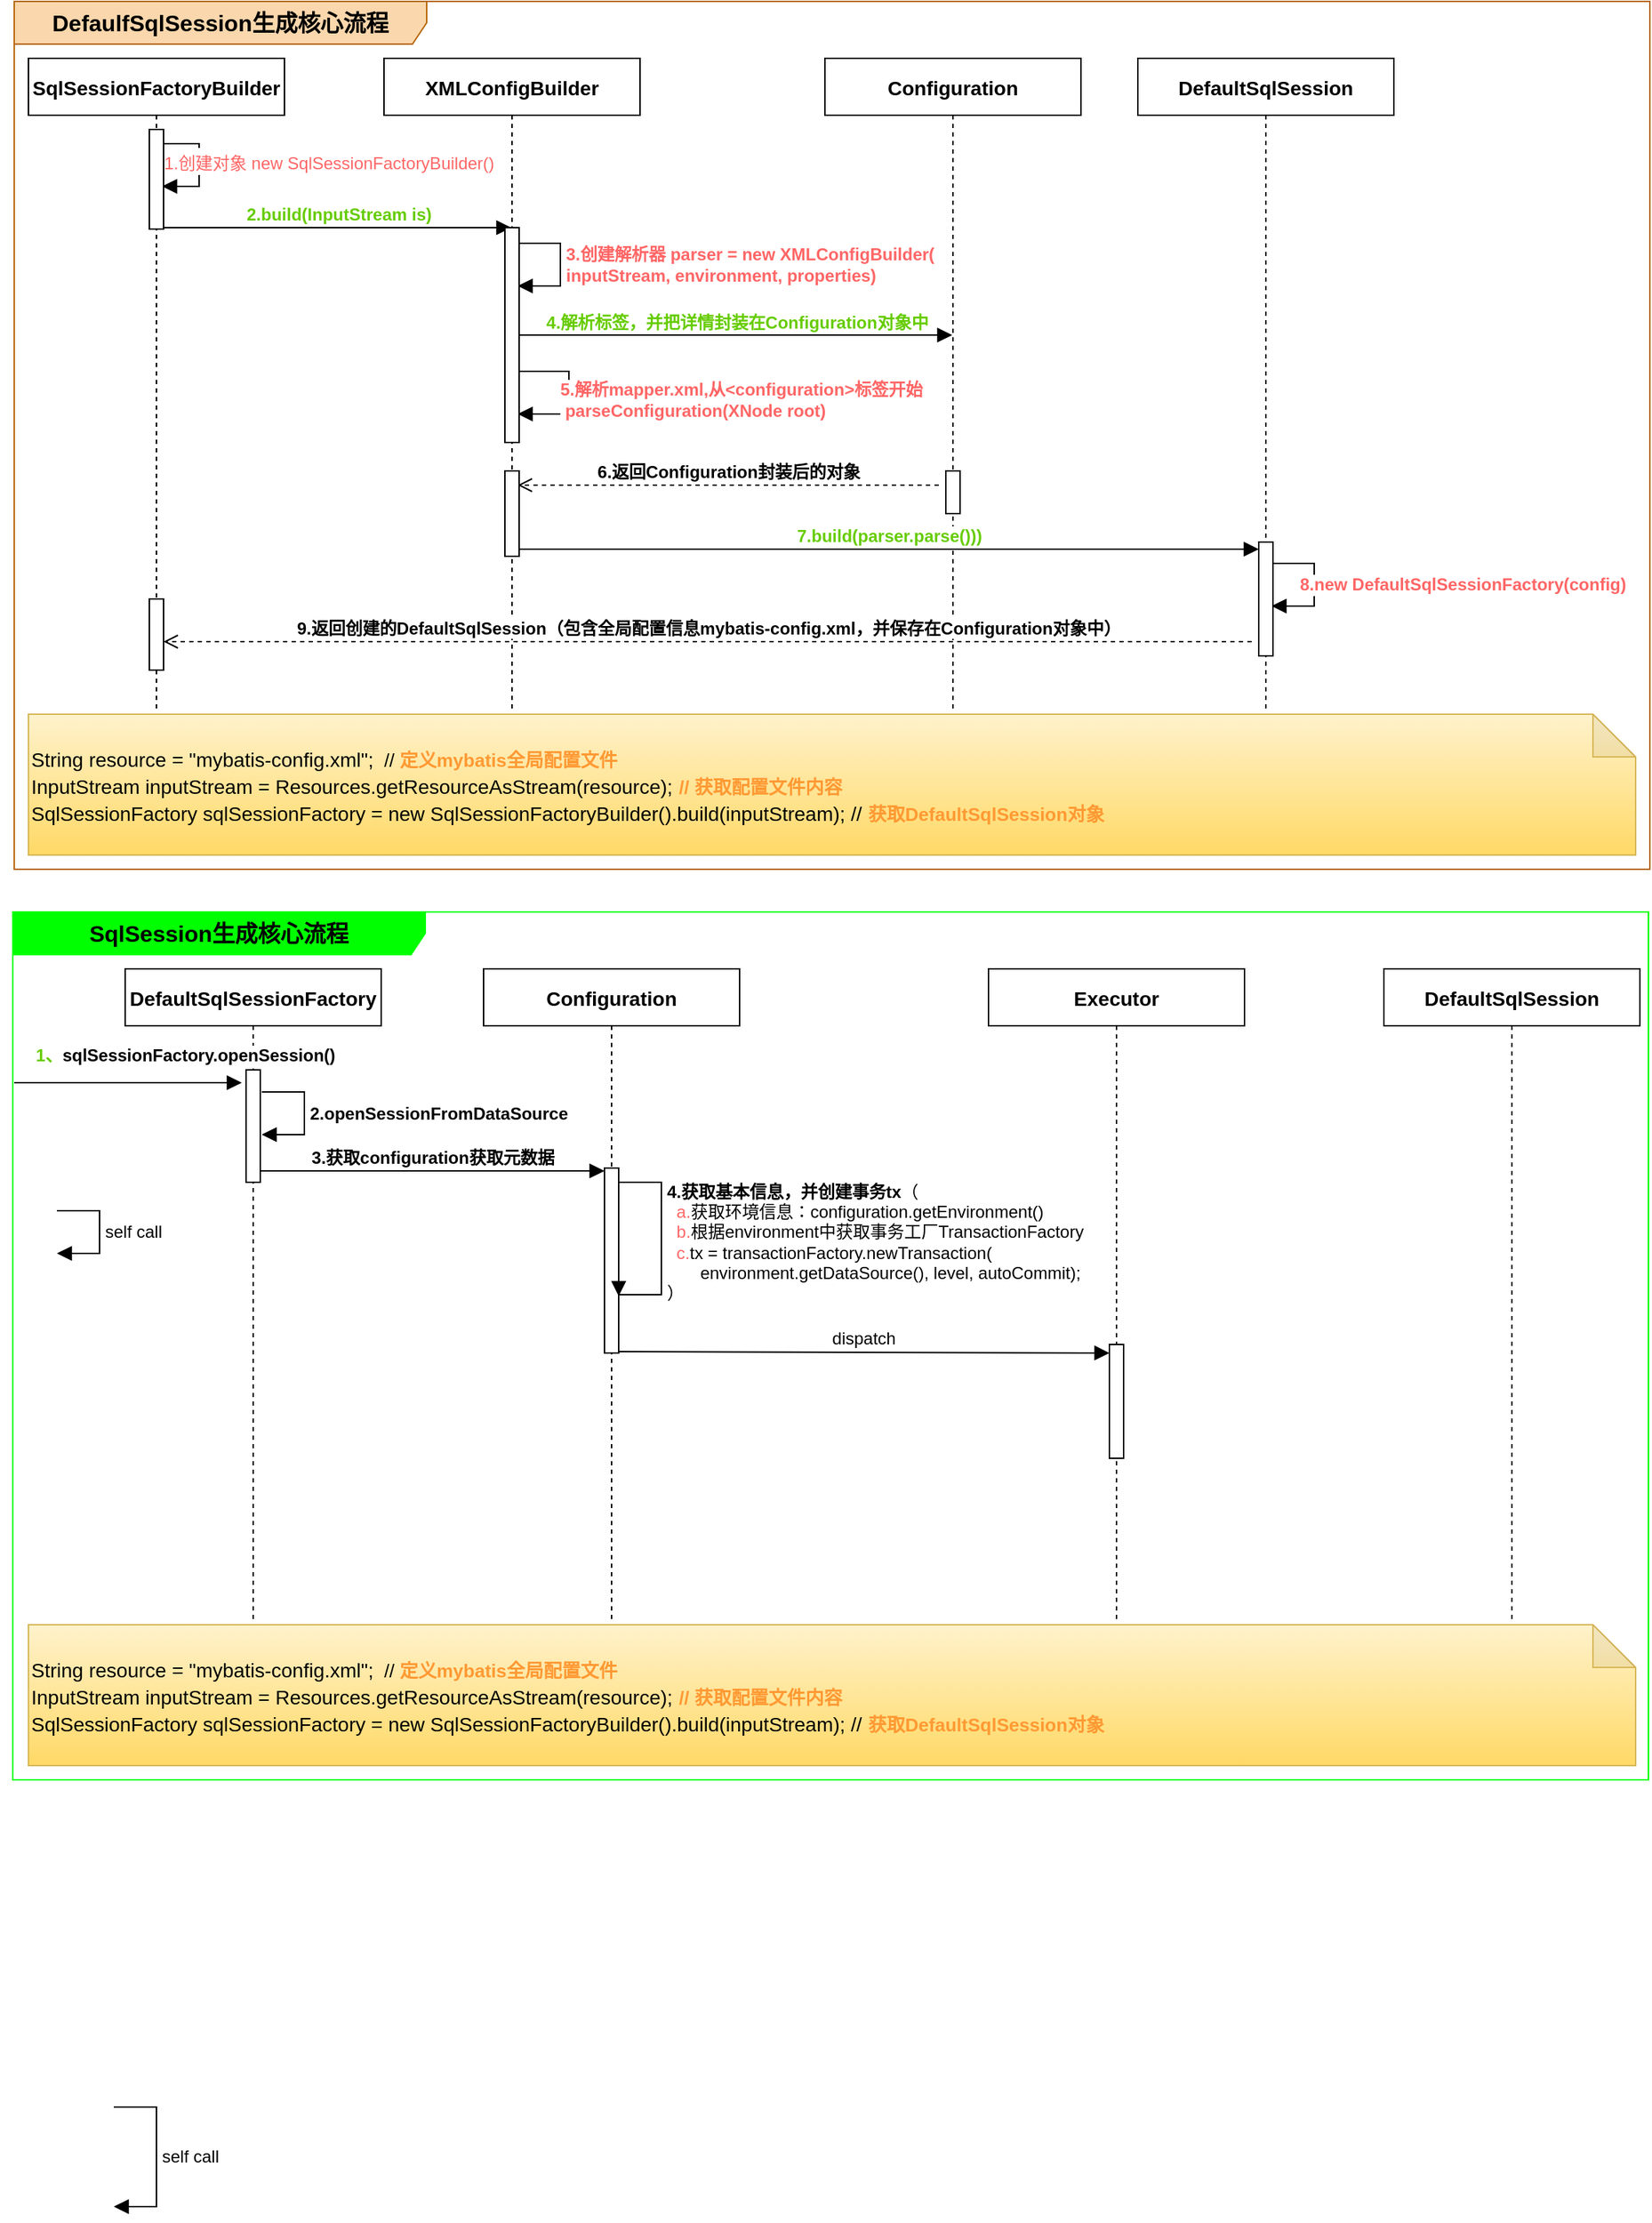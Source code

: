 <mxfile version="22.1.11" type="github">
  <diagram name="Page-1" id="13e1069c-82ec-6db2-03f1-153e76fe0fe0">
    <mxGraphModel dx="706" dy="691" grid="1" gridSize="10" guides="1" tooltips="1" connect="1" arrows="1" fold="1" page="1" pageScale="1" pageWidth="1100" pageHeight="850" background="none" math="0" shadow="0">
      <root>
        <mxCell id="0" />
        <mxCell id="1" parent="0" />
        <mxCell id="zjFDjqaOxEZ_G2lJnjP6-79" value="" style="group" vertex="1" connectable="0" parent="1">
          <mxGeometry x="70" width="1150" height="610" as="geometry" />
        </mxCell>
        <mxCell id="zjFDjqaOxEZ_G2lJnjP6-47" value="&lt;b&gt;DefaulfSqlSession生成核心流程&lt;/b&gt;" style="shape=umlFrame;whiteSpace=wrap;html=1;pointerEvents=0;fontSize=16;fillStyle=solid;swimlaneFillColor=default;width=290;height=30;fillColor=#fad7ac;strokeColor=#b46504;shadow=0;container=0;" vertex="1" parent="zjFDjqaOxEZ_G2lJnjP6-79">
          <mxGeometry width="1150" height="610" as="geometry" />
        </mxCell>
        <mxCell id="zjFDjqaOxEZ_G2lJnjP6-3" value="&lt;font style=&quot;font-size: 14px;&quot;&gt;&lt;b&gt;SqlSessionFactoryBuilder&lt;/b&gt;&lt;/font&gt;" style="shape=umlLifeline;perimeter=lifelinePerimeter;whiteSpace=wrap;html=1;container=0;dropTarget=0;collapsible=0;recursiveResize=0;outlineConnect=0;portConstraint=eastwest;newEdgeStyle={&quot;curved&quot;:0,&quot;rounded&quot;:0};fontSize=16;labelBackgroundColor=none;" vertex="1" parent="zjFDjqaOxEZ_G2lJnjP6-79">
          <mxGeometry x="10" y="40" width="180" height="460" as="geometry" />
        </mxCell>
        <mxCell id="zjFDjqaOxEZ_G2lJnjP6-11" value="" style="html=1;align=left;spacingLeft=2;endArrow=block;rounded=0;edgeStyle=orthogonalEdgeStyle;curved=0;rounded=0;fontSize=12;startSize=8;endSize=8;" edge="1" parent="zjFDjqaOxEZ_G2lJnjP6-79">
          <mxGeometry x="0.854" y="-10" relative="1" as="geometry">
            <mxPoint x="104" y="100" as="sourcePoint" />
            <Array as="points">
              <mxPoint x="130" y="100" />
              <mxPoint x="130" y="130" />
            </Array>
            <mxPoint x="104" y="130" as="targetPoint" />
            <mxPoint as="offset" />
          </mxGeometry>
        </mxCell>
        <mxCell id="zjFDjqaOxEZ_G2lJnjP6-14" value="&lt;font color=&quot;#ff6666&quot; style=&quot;font-size: 12px;&quot;&gt;1.创建对象 new SqlSessionFactoryBuilder()&lt;/font&gt;" style="edgeLabel;html=1;align=center;verticalAlign=middle;resizable=0;points=[];fontSize=16;container=0;" vertex="1" connectable="0" parent="zjFDjqaOxEZ_G2lJnjP6-11">
          <mxGeometry x="0.098" y="2" relative="1" as="geometry">
            <mxPoint x="89" y="-7" as="offset" />
          </mxGeometry>
        </mxCell>
        <mxCell id="zjFDjqaOxEZ_G2lJnjP6-13" value="&lt;b&gt;&lt;font style=&quot;font-size: 14px;&quot;&gt;XMLConfigBuilder&lt;/font&gt;&lt;/b&gt;" style="shape=umlLifeline;perimeter=lifelinePerimeter;whiteSpace=wrap;html=1;container=0;dropTarget=0;collapsible=0;recursiveResize=0;outlineConnect=0;portConstraint=eastwest;newEdgeStyle={&quot;curved&quot;:0,&quot;rounded&quot;:0};fontSize=16;labelBackgroundColor=none;" vertex="1" parent="zjFDjqaOxEZ_G2lJnjP6-79">
          <mxGeometry x="260" y="40" width="180" height="460" as="geometry" />
        </mxCell>
        <mxCell id="zjFDjqaOxEZ_G2lJnjP6-19" value="&lt;b&gt;&lt;font color=&quot;#66cc00&quot;&gt;2.build(InputStream is)&lt;/font&gt;&lt;/b&gt;" style="html=1;verticalAlign=bottom;endArrow=block;curved=0;rounded=0;fontSize=12;startSize=8;endSize=8;" edge="1" parent="zjFDjqaOxEZ_G2lJnjP6-79" target="zjFDjqaOxEZ_G2lJnjP6-13">
          <mxGeometry width="80" relative="1" as="geometry">
            <mxPoint x="105" y="159" as="sourcePoint" />
            <mxPoint x="185" y="159" as="targetPoint" />
          </mxGeometry>
        </mxCell>
        <mxCell id="zjFDjqaOxEZ_G2lJnjP6-28" value="&lt;b&gt;&lt;font color=&quot;#ff6666&quot;&gt;3.创建解析器 parser = new XMLConfigBuilder(&lt;br&gt;inputStream, environment, properties)&lt;/font&gt;&lt;/b&gt;" style="html=1;align=left;spacingLeft=2;endArrow=block;rounded=0;edgeStyle=orthogonalEdgeStyle;curved=0;rounded=0;fontSize=12;startSize=8;endSize=8;" edge="1" parent="zjFDjqaOxEZ_G2lJnjP6-79">
          <mxGeometry relative="1" as="geometry">
            <mxPoint x="354" y="170" as="sourcePoint" />
            <Array as="points">
              <mxPoint x="384" y="200" />
            </Array>
            <mxPoint x="354" y="200" as="targetPoint" />
          </mxGeometry>
        </mxCell>
        <mxCell id="zjFDjqaOxEZ_G2lJnjP6-29" value="&lt;b&gt;&lt;font style=&quot;font-size: 14px;&quot;&gt;Configuration&lt;/font&gt;&lt;/b&gt;" style="shape=umlLifeline;perimeter=lifelinePerimeter;whiteSpace=wrap;html=1;container=0;dropTarget=0;collapsible=0;recursiveResize=0;outlineConnect=0;portConstraint=eastwest;newEdgeStyle={&quot;curved&quot;:0,&quot;rounded&quot;:0};fontSize=16;labelBackgroundColor=none;" vertex="1" parent="zjFDjqaOxEZ_G2lJnjP6-79">
          <mxGeometry x="570" y="40" width="180" height="460" as="geometry" />
        </mxCell>
        <mxCell id="zjFDjqaOxEZ_G2lJnjP6-31" value="&lt;b&gt;&lt;font color=&quot;#66cc00&quot;&gt;4.解析标签，并把详情封装在Configuration对象中&lt;/font&gt;&lt;/b&gt;" style="html=1;verticalAlign=bottom;endArrow=block;curved=0;rounded=0;fontSize=12;startSize=8;endSize=8;" edge="1" parent="zjFDjqaOxEZ_G2lJnjP6-79" source="zjFDjqaOxEZ_G2lJnjP6-16" target="zjFDjqaOxEZ_G2lJnjP6-29">
          <mxGeometry width="80" relative="1" as="geometry">
            <mxPoint x="360" y="240" as="sourcePoint" />
            <mxPoint x="440" y="240" as="targetPoint" />
          </mxGeometry>
        </mxCell>
        <mxCell id="zjFDjqaOxEZ_G2lJnjP6-33" value="&lt;font style=&quot;&quot; color=&quot;#ff6666&quot;&gt;&lt;b&gt;5.解析mapper.xml,从&amp;lt;configuration&amp;gt;标签开始&lt;/b&gt;&lt;br&gt;&lt;b&gt;&amp;nbsp;parseConfiguration(XNode root)&lt;/b&gt;&lt;br&gt;&lt;/font&gt;" style="html=1;align=left;spacingLeft=2;endArrow=block;rounded=0;edgeStyle=orthogonalEdgeStyle;curved=0;rounded=0;fontSize=12;startSize=8;endSize=8;" edge="1" parent="zjFDjqaOxEZ_G2lJnjP6-79">
          <mxGeometry x="0.49" y="-10" relative="1" as="geometry">
            <mxPoint x="354" y="260" as="sourcePoint" />
            <Array as="points">
              <mxPoint x="390" y="260" />
              <mxPoint x="390" y="290" />
            </Array>
            <mxPoint x="354" y="290" as="targetPoint" />
            <mxPoint as="offset" />
          </mxGeometry>
        </mxCell>
        <mxCell id="zjFDjqaOxEZ_G2lJnjP6-37" value="&lt;b&gt;6.返回Configuration封装后的对象&lt;/b&gt;" style="html=1;verticalAlign=bottom;endArrow=open;dashed=1;endSize=8;curved=0;rounded=0;fontSize=12;" edge="1" parent="zjFDjqaOxEZ_G2lJnjP6-79">
          <mxGeometry relative="1" as="geometry">
            <mxPoint x="650" y="340" as="sourcePoint" />
            <mxPoint x="354" y="340" as="targetPoint" />
          </mxGeometry>
        </mxCell>
        <mxCell id="zjFDjqaOxEZ_G2lJnjP6-38" value="&lt;b&gt;&lt;font style=&quot;font-size: 14px;&quot;&gt;DefaultSqlSession&lt;/font&gt;&lt;/b&gt;" style="shape=umlLifeline;perimeter=lifelinePerimeter;whiteSpace=wrap;html=1;container=0;dropTarget=0;collapsible=0;recursiveResize=0;outlineConnect=0;portConstraint=eastwest;newEdgeStyle={&quot;curved&quot;:0,&quot;rounded&quot;:0};fontSize=16;labelBackgroundColor=none;" vertex="1" parent="zjFDjqaOxEZ_G2lJnjP6-79">
          <mxGeometry x="790" y="40" width="180" height="460" as="geometry" />
        </mxCell>
        <mxCell id="zjFDjqaOxEZ_G2lJnjP6-42" value="&lt;font style=&quot;&quot; color=&quot;#ff6666&quot;&gt;&lt;b&gt;8.new DefaultSqlSessionFactory(config)&lt;/b&gt;&lt;/font&gt;" style="html=1;align=left;spacingLeft=2;endArrow=block;rounded=0;edgeStyle=orthogonalEdgeStyle;curved=0;rounded=0;fontSize=12;startSize=8;endSize=8;" edge="1" parent="zjFDjqaOxEZ_G2lJnjP6-79">
          <mxGeometry y="-14" relative="1" as="geometry">
            <mxPoint x="884" y="395" as="sourcePoint" />
            <Array as="points">
              <mxPoint x="914" y="425" />
            </Array>
            <mxPoint x="884" y="425" as="targetPoint" />
            <mxPoint as="offset" />
          </mxGeometry>
        </mxCell>
        <mxCell id="zjFDjqaOxEZ_G2lJnjP6-45" value="&lt;b&gt;9.返回创建的DefaultSqlSession（包含全局配置信息mybatis-config.xml，并保存在Configuration对象中）&lt;/b&gt;" style="html=1;verticalAlign=bottom;endArrow=open;dashed=1;endSize=8;curved=0;rounded=0;fontSize=12;" edge="1" parent="zjFDjqaOxEZ_G2lJnjP6-79">
          <mxGeometry relative="1" as="geometry">
            <mxPoint x="870" y="450" as="sourcePoint" />
            <mxPoint x="105" y="450" as="targetPoint" />
          </mxGeometry>
        </mxCell>
        <mxCell id="zjFDjqaOxEZ_G2lJnjP6-49" value="&lt;div style=&quot;&quot;&gt;&lt;font style=&quot;font-size: 14px;&quot;&gt;String resource = &quot;mybatis-config.xml&quot;;&amp;nbsp;&lt;/font&gt;&lt;span style=&quot;font-size: 13px;&quot;&gt; // &lt;b&gt;&lt;font color=&quot;#ff9933&quot;&gt;定义&lt;/font&gt;&lt;font style=&quot;font-size: 13px;&quot; color=&quot;#ff9933&quot;&gt;mybatis全局配置文件&lt;/font&gt;&lt;/b&gt;&lt;/span&gt;&lt;/div&gt;&lt;div style=&quot;&quot;&gt;&lt;font style=&quot;font-size: 14px;&quot;&gt;InputStream inputStream = Resources.getResourceAsStream(resource);&lt;/font&gt; &lt;b style=&quot;font-size: 14px;&quot;&gt;&lt;font style=&quot;font-size: 13px;&quot; color=&quot;#ff9933&quot;&gt;// 获取配置文件内容&lt;/font&gt;&lt;/b&gt;&lt;/div&gt;&lt;div style=&quot;&quot;&gt;&lt;font style=&quot;font-size: 14px;&quot;&gt;SqlSessionFactory sqlSessionFactory = new SqlSessionFactoryBuilder().build(inputStream); //&lt;/font&gt; &lt;b style=&quot;font-size: 14px;&quot;&gt;&lt;font color=&quot;#ff9933&quot; style=&quot;font-size: 13px;&quot;&gt;获取DefaultSqlSession对象&lt;/font&gt;&lt;/b&gt;&lt;/div&gt;" style="shape=note;whiteSpace=wrap;html=1;backgroundOutline=1;darkOpacity=0.05;fontSize=16;fillColor=#fff2cc;strokeColor=#d6b656;align=left;gradientColor=#ffd966;container=0;" vertex="1" parent="zjFDjqaOxEZ_G2lJnjP6-79">
          <mxGeometry x="10" y="501" width="1130" height="99" as="geometry" />
        </mxCell>
        <mxCell id="zjFDjqaOxEZ_G2lJnjP6-9" value="" style="html=1;points=[[0,0,0,0,5],[0,1,0,0,-5],[1,0,0,0,5],[1,1,0,0,-5]];perimeter=orthogonalPerimeter;outlineConnect=0;targetShapes=umlLifeline;portConstraint=eastwest;newEdgeStyle={&quot;curved&quot;:0,&quot;rounded&quot;:0};fontSize=16;container=0;" vertex="1" parent="zjFDjqaOxEZ_G2lJnjP6-79">
          <mxGeometry x="95" y="90" width="10" height="70" as="geometry" />
        </mxCell>
        <mxCell id="zjFDjqaOxEZ_G2lJnjP6-46" value="" style="html=1;points=[[0,0,0,0,5],[0,1,0,0,-5],[1,0,0,0,5],[1,1,0,0,-5]];perimeter=orthogonalPerimeter;outlineConnect=0;targetShapes=umlLifeline;portConstraint=eastwest;newEdgeStyle={&quot;curved&quot;:0,&quot;rounded&quot;:0};fontSize=16;container=0;" vertex="1" parent="zjFDjqaOxEZ_G2lJnjP6-79">
          <mxGeometry x="95" y="420" width="10" height="50" as="geometry" />
        </mxCell>
        <mxCell id="zjFDjqaOxEZ_G2lJnjP6-16" value="" style="html=1;points=[[0,0,0,0,5],[0,1,0,0,-5],[1,0,0,0,5],[1,1,0,0,-5]];perimeter=orthogonalPerimeter;outlineConnect=0;targetShapes=umlLifeline;portConstraint=eastwest;newEdgeStyle={&quot;curved&quot;:0,&quot;rounded&quot;:0};fontSize=16;container=0;" vertex="1" parent="zjFDjqaOxEZ_G2lJnjP6-79">
          <mxGeometry x="345" y="159" width="10" height="151" as="geometry" />
        </mxCell>
        <mxCell id="zjFDjqaOxEZ_G2lJnjP6-36" value="" style="html=1;points=[[0,0,0,0,5],[0,1,0,0,-5],[1,0,0,0,5],[1,1,0,0,-5]];perimeter=orthogonalPerimeter;outlineConnect=0;targetShapes=umlLifeline;portConstraint=eastwest;newEdgeStyle={&quot;curved&quot;:0,&quot;rounded&quot;:0};fontSize=16;container=0;" vertex="1" parent="zjFDjqaOxEZ_G2lJnjP6-79">
          <mxGeometry x="345" y="330" width="10" height="60" as="geometry" />
        </mxCell>
        <mxCell id="zjFDjqaOxEZ_G2lJnjP6-35" value="" style="html=1;points=[[0,0,0,0,5],[0,1,0,0,-5],[1,0,0,0,5],[1,1,0,0,-5]];perimeter=orthogonalPerimeter;outlineConnect=0;targetShapes=umlLifeline;portConstraint=eastwest;newEdgeStyle={&quot;curved&quot;:0,&quot;rounded&quot;:0};fontSize=16;container=0;" vertex="1" parent="zjFDjqaOxEZ_G2lJnjP6-79">
          <mxGeometry x="655" y="330" width="10" height="30" as="geometry" />
        </mxCell>
        <mxCell id="zjFDjqaOxEZ_G2lJnjP6-39" value="" style="html=1;points=[[0,0,0,0,5],[0,1,0,0,-5],[1,0,0,0,5],[1,1,0,0,-5]];perimeter=orthogonalPerimeter;outlineConnect=0;targetShapes=umlLifeline;portConstraint=eastwest;newEdgeStyle={&quot;curved&quot;:0,&quot;rounded&quot;:0};fontSize=16;container=0;" vertex="1" parent="zjFDjqaOxEZ_G2lJnjP6-79">
          <mxGeometry x="875" y="380" width="10" height="80" as="geometry" />
        </mxCell>
        <mxCell id="zjFDjqaOxEZ_G2lJnjP6-40" value="&lt;b&gt;&lt;font color=&quot;#66cc00&quot;&gt;7.build(parser.parse()))&lt;/font&gt;&lt;/b&gt;" style="html=1;verticalAlign=bottom;endArrow=block;curved=0;rounded=0;fontSize=12;startSize=8;endSize=8;exitX=1;exitY=1;exitDx=0;exitDy=-5;exitPerimeter=0;entryX=0;entryY=0;entryDx=0;entryDy=5;entryPerimeter=0;" edge="1" parent="zjFDjqaOxEZ_G2lJnjP6-79" source="zjFDjqaOxEZ_G2lJnjP6-36" target="zjFDjqaOxEZ_G2lJnjP6-39">
          <mxGeometry width="80" relative="1" as="geometry">
            <mxPoint x="354" y="374" as="sourcePoint" />
            <mxPoint x="870" y="390" as="targetPoint" />
          </mxGeometry>
        </mxCell>
        <mxCell id="zjFDjqaOxEZ_G2lJnjP6-81" value="&lt;b&gt;SqlSession生成核心流程&lt;/b&gt;" style="shape=umlFrame;whiteSpace=wrap;html=1;pointerEvents=0;fontSize=16;fillStyle=solid;swimlaneFillColor=default;width=290;height=30;fillColor=#00FF00;strokeColor=#00FF00;shadow=0;container=0;gradientColor=none;" vertex="1" parent="1">
          <mxGeometry x="69" y="640" width="1150" height="610" as="geometry" />
        </mxCell>
        <mxCell id="zjFDjqaOxEZ_G2lJnjP6-82" value="&lt;font style=&quot;font-size: 14px;&quot;&gt;&lt;b&gt;DefaultSqlSessionFactory&lt;/b&gt;&lt;/font&gt;" style="shape=umlLifeline;perimeter=lifelinePerimeter;whiteSpace=wrap;html=1;container=0;dropTarget=0;collapsible=0;recursiveResize=0;outlineConnect=0;portConstraint=eastwest;newEdgeStyle={&quot;curved&quot;:0,&quot;rounded&quot;:0};fontSize=16;labelBackgroundColor=none;" vertex="1" parent="1">
          <mxGeometry x="148" y="680" width="180" height="460" as="geometry" />
        </mxCell>
        <mxCell id="zjFDjqaOxEZ_G2lJnjP6-85" value="&lt;b style=&quot;border-color: var(--border-color);&quot;&gt;&lt;font style=&quot;border-color: var(--border-color); font-size: 14px;&quot;&gt;Configuration&lt;/font&gt;&lt;/b&gt;" style="shape=umlLifeline;perimeter=lifelinePerimeter;whiteSpace=wrap;html=1;container=0;dropTarget=0;collapsible=0;recursiveResize=0;outlineConnect=0;portConstraint=eastwest;newEdgeStyle={&quot;curved&quot;:0,&quot;rounded&quot;:0};fontSize=16;labelBackgroundColor=none;" vertex="1" parent="1">
          <mxGeometry x="400" y="680" width="180" height="460" as="geometry" />
        </mxCell>
        <mxCell id="zjFDjqaOxEZ_G2lJnjP6-119" value="" style="html=1;points=[[0,0,0,0,5],[0,1,0,0,-5],[1,0,0,0,5],[1,1,0,0,-5]];perimeter=orthogonalPerimeter;outlineConnect=0;targetShapes=umlLifeline;portConstraint=eastwest;newEdgeStyle={&quot;curved&quot;:0,&quot;rounded&quot;:0};fontSize=16;" vertex="1" parent="zjFDjqaOxEZ_G2lJnjP6-85">
          <mxGeometry x="85" y="140" width="10" height="130" as="geometry" />
        </mxCell>
        <mxCell id="zjFDjqaOxEZ_G2lJnjP6-88" value="&lt;b&gt;&lt;font style=&quot;font-size: 14px;&quot;&gt;Executor&lt;/font&gt;&lt;/b&gt;" style="shape=umlLifeline;perimeter=lifelinePerimeter;whiteSpace=wrap;html=1;container=0;dropTarget=0;collapsible=0;recursiveResize=0;outlineConnect=0;portConstraint=eastwest;newEdgeStyle={&quot;curved&quot;:0,&quot;rounded&quot;:0};fontSize=16;labelBackgroundColor=none;" vertex="1" parent="1">
          <mxGeometry x="755" y="680" width="180" height="460" as="geometry" />
        </mxCell>
        <mxCell id="zjFDjqaOxEZ_G2lJnjP6-121" value="" style="html=1;points=[[0,0,0,0,5],[0,1,0,0,-5],[1,0,0,0,5],[1,1,0,0,-5]];perimeter=orthogonalPerimeter;outlineConnect=0;targetShapes=umlLifeline;portConstraint=eastwest;newEdgeStyle={&quot;curved&quot;:0,&quot;rounded&quot;:0};fontSize=16;" vertex="1" parent="zjFDjqaOxEZ_G2lJnjP6-88">
          <mxGeometry x="85" y="264" width="10" height="80" as="geometry" />
        </mxCell>
        <mxCell id="zjFDjqaOxEZ_G2lJnjP6-92" value="&lt;b&gt;&lt;font style=&quot;font-size: 14px;&quot;&gt;DefaultSqlSession&lt;/font&gt;&lt;/b&gt;" style="shape=umlLifeline;perimeter=lifelinePerimeter;whiteSpace=wrap;html=1;container=0;dropTarget=0;collapsible=0;recursiveResize=0;outlineConnect=0;portConstraint=eastwest;newEdgeStyle={&quot;curved&quot;:0,&quot;rounded&quot;:0};fontSize=16;labelBackgroundColor=none;" vertex="1" parent="1">
          <mxGeometry x="1033" y="680" width="180" height="460" as="geometry" />
        </mxCell>
        <mxCell id="zjFDjqaOxEZ_G2lJnjP6-95" value="&lt;div style=&quot;&quot;&gt;&lt;font style=&quot;font-size: 14px;&quot;&gt;String resource = &quot;mybatis-config.xml&quot;;&amp;nbsp;&lt;/font&gt;&lt;span style=&quot;font-size: 13px;&quot;&gt; // &lt;b&gt;&lt;font color=&quot;#ff9933&quot;&gt;定义&lt;/font&gt;&lt;font style=&quot;font-size: 13px;&quot; color=&quot;#ff9933&quot;&gt;mybatis全局配置文件&lt;/font&gt;&lt;/b&gt;&lt;/span&gt;&lt;/div&gt;&lt;div style=&quot;&quot;&gt;&lt;font style=&quot;font-size: 14px;&quot;&gt;InputStream inputStream = Resources.getResourceAsStream(resource);&lt;/font&gt; &lt;b style=&quot;font-size: 14px;&quot;&gt;&lt;font style=&quot;font-size: 13px;&quot; color=&quot;#ff9933&quot;&gt;// 获取配置文件内容&lt;/font&gt;&lt;/b&gt;&lt;/div&gt;&lt;div style=&quot;&quot;&gt;&lt;font style=&quot;font-size: 14px;&quot;&gt;SqlSessionFactory sqlSessionFactory = new SqlSessionFactoryBuilder().build(inputStream); //&lt;/font&gt; &lt;b style=&quot;font-size: 14px;&quot;&gt;&lt;font color=&quot;#ff9933&quot; style=&quot;font-size: 13px;&quot;&gt;获取DefaultSqlSession对象&lt;/font&gt;&lt;/b&gt;&lt;/div&gt;" style="shape=note;whiteSpace=wrap;html=1;backgroundOutline=1;darkOpacity=0.05;fontSize=16;fillColor=#fff2cc;strokeColor=#d6b656;align=left;gradientColor=#ffd966;container=0;" vertex="1" parent="1">
          <mxGeometry x="80" y="1141" width="1130" height="99" as="geometry" />
        </mxCell>
        <mxCell id="zjFDjqaOxEZ_G2lJnjP6-96" value="" style="html=1;points=[[0,0,0,0,5],[0,1,0,0,-5],[1,0,0,0,5],[1,1,0,0,-5]];perimeter=orthogonalPerimeter;outlineConnect=0;targetShapes=umlLifeline;portConstraint=eastwest;newEdgeStyle={&quot;curved&quot;:0,&quot;rounded&quot;:0};fontSize=16;container=0;" vertex="1" parent="1">
          <mxGeometry x="233" y="751" width="10" height="79" as="geometry" />
        </mxCell>
        <mxCell id="zjFDjqaOxEZ_G2lJnjP6-106" value="&lt;b&gt;&lt;font color=&quot;#66cc00&quot;&gt;1、&lt;/font&gt;sqlSessionFactory.openSession()&lt;/b&gt;" style="html=1;verticalAlign=bottom;endArrow=block;curved=0;rounded=0;fontSize=12;startSize=8;endSize=8;" edge="1" parent="1">
          <mxGeometry x="0.5" y="10" width="80" relative="1" as="geometry">
            <mxPoint x="70" y="760" as="sourcePoint" />
            <mxPoint x="230" y="760" as="targetPoint" />
            <mxPoint as="offset" />
          </mxGeometry>
        </mxCell>
        <mxCell id="zjFDjqaOxEZ_G2lJnjP6-108" value="self call" style="html=1;align=left;spacingLeft=2;endArrow=block;rounded=0;edgeStyle=orthogonalEdgeStyle;curved=0;rounded=0;fontSize=12;startSize=8;endSize=8;" edge="1" parent="1">
          <mxGeometry relative="1" as="geometry">
            <mxPoint x="100" y="850" as="sourcePoint" />
            <Array as="points">
              <mxPoint x="130" y="880" />
            </Array>
            <mxPoint x="100" y="880" as="targetPoint" />
          </mxGeometry>
        </mxCell>
        <mxCell id="zjFDjqaOxEZ_G2lJnjP6-110" value="&lt;b&gt;2.openSessionFromDataSource&lt;/b&gt;" style="html=1;align=left;spacingLeft=2;endArrow=block;rounded=0;edgeStyle=orthogonalEdgeStyle;curved=0;rounded=0;fontSize=12;startSize=8;endSize=8;" edge="1" parent="1">
          <mxGeometry relative="1" as="geometry">
            <mxPoint x="244" y="766.5" as="sourcePoint" />
            <Array as="points">
              <mxPoint x="274" y="796.5" />
            </Array>
            <mxPoint x="244" y="796.5" as="targetPoint" />
            <mxPoint as="offset" />
          </mxGeometry>
        </mxCell>
        <mxCell id="zjFDjqaOxEZ_G2lJnjP6-115" value="self call" style="html=1;align=left;spacingLeft=2;endArrow=block;rounded=0;edgeStyle=orthogonalEdgeStyle;curved=0;rounded=0;fontSize=12;startSize=8;endSize=8;" edge="1" parent="1">
          <mxGeometry relative="1" as="geometry">
            <mxPoint x="140" y="1480" as="sourcePoint" />
            <Array as="points">
              <mxPoint x="170" y="1480" />
            </Array>
            <mxPoint x="140" y="1550" as="targetPoint" />
          </mxGeometry>
        </mxCell>
        <mxCell id="zjFDjqaOxEZ_G2lJnjP6-117" value="&lt;b&gt;&lt;br&gt;4.获取基本信息，并创建事务tx&lt;/b&gt;（&lt;br&gt;&lt;font color=&quot;#ff6666&quot;&gt;&amp;nbsp; a.&lt;/font&gt;获取环境信息：configuration.getEnvironment()&lt;br&gt;&lt;font color=&quot;#ff6666&quot;&gt;&amp;nbsp; b.&lt;/font&gt;根据environment中获取事务工厂TransactionFactory&lt;br&gt;&lt;font color=&quot;#ff6666&quot;&gt;&amp;nbsp; c.&lt;/font&gt;tx = transactionFactory.newTransaction(&lt;br&gt;&amp;nbsp; &amp;nbsp; &amp;nbsp; &amp;nbsp;environment.getDataSource(), level, autoCommit);&lt;br&gt;）" style="html=1;align=left;spacingLeft=2;endArrow=block;rounded=0;edgeStyle=orthogonalEdgeStyle;curved=0;rounded=0;fontSize=12;startSize=8;endSize=8;" edge="1" parent="1">
          <mxGeometry relative="1" as="geometry">
            <mxPoint x="495" y="840" as="sourcePoint" />
            <Array as="points">
              <mxPoint x="495" y="830" />
              <mxPoint x="525" y="830" />
              <mxPoint x="525" y="909" />
            </Array>
            <mxPoint x="495" y="910" as="targetPoint" />
            <mxPoint as="offset" />
          </mxGeometry>
        </mxCell>
        <mxCell id="zjFDjqaOxEZ_G2lJnjP6-120" value="&lt;b&gt;3.获取configuration获取元数据&lt;/b&gt;" style="html=1;verticalAlign=bottom;endArrow=block;curved=0;rounded=0;fontSize=12;startSize=8;endSize=8;" edge="1" parent="1">
          <mxGeometry width="80" relative="1" as="geometry">
            <mxPoint x="243" y="822" as="sourcePoint" />
            <mxPoint x="485" y="822" as="targetPoint" />
          </mxGeometry>
        </mxCell>
        <mxCell id="zjFDjqaOxEZ_G2lJnjP6-122" value="dispatch" style="html=1;verticalAlign=bottom;endArrow=block;curved=0;rounded=0;fontSize=12;startSize=8;endSize=8;" edge="1" parent="1">
          <mxGeometry width="80" relative="1" as="geometry">
            <mxPoint x="495" y="949" as="sourcePoint" />
            <mxPoint x="840" y="950" as="targetPoint" />
          </mxGeometry>
        </mxCell>
      </root>
    </mxGraphModel>
  </diagram>
</mxfile>
